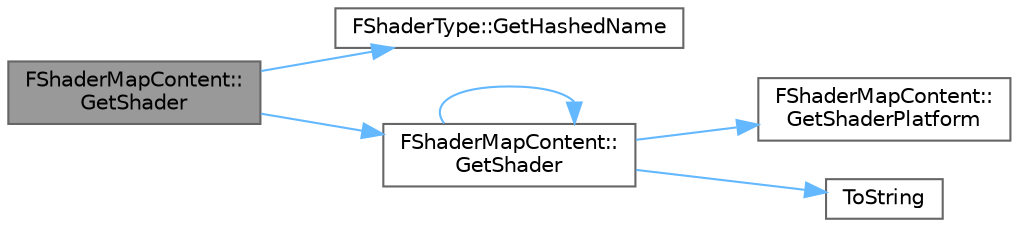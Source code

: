 digraph "FShaderMapContent::GetShader"
{
 // INTERACTIVE_SVG=YES
 // LATEX_PDF_SIZE
  bgcolor="transparent";
  edge [fontname=Helvetica,fontsize=10,labelfontname=Helvetica,labelfontsize=10];
  node [fontname=Helvetica,fontsize=10,shape=box,height=0.2,width=0.4];
  rankdir="LR";
  Node1 [id="Node000001",label="FShaderMapContent::\lGetShader",height=0.2,width=0.4,color="gray40", fillcolor="grey60", style="filled", fontcolor="black",tooltip="Finds the shader with the given type."];
  Node1 -> Node2 [id="edge1_Node000001_Node000002",color="steelblue1",style="solid",tooltip=" "];
  Node2 [id="Node000002",label="FShaderType::GetHashedName",height=0.2,width=0.4,color="grey40", fillcolor="white", style="filled",URL="$dc/d73/classFShaderType.html#abd7ebac02d0d6f04cb04d551530e7c4b",tooltip=" "];
  Node1 -> Node3 [id="edge2_Node000001_Node000003",color="steelblue1",style="solid",tooltip=" "];
  Node3 [id="Node000003",label="FShaderMapContent::\lGetShader",height=0.2,width=0.4,color="grey40", fillcolor="white", style="filled",URL="$db/df8/classFShaderMapContent.html#af11f22feaaf23d30c42b130e8449749f",tooltip="Finds the shader with the given type."];
  Node3 -> Node3 [id="edge3_Node000003_Node000003",color="steelblue1",style="solid",tooltip=" "];
  Node3 -> Node4 [id="edge4_Node000003_Node000004",color="steelblue1",style="solid",tooltip=" "];
  Node4 [id="Node000004",label="FShaderMapContent::\lGetShaderPlatform",height=0.2,width=0.4,color="grey40", fillcolor="white", style="filled",URL="$db/df8/classFShaderMapContent.html#af6f93a12399766eb785d44441c80eb42",tooltip=" "];
  Node3 -> Node5 [id="edge5_Node000003_Node000005",color="steelblue1",style="solid",tooltip=" "];
  Node5 [id="Node000005",label="ToString",height=0.2,width=0.4,color="grey40", fillcolor="white", style="filled",URL="$d2/d8f/LogVerbosity_8h.html#abe3b25435b45e4cad83b33d44ab05d86",tooltip="Converts verbosity to a string."];
}
